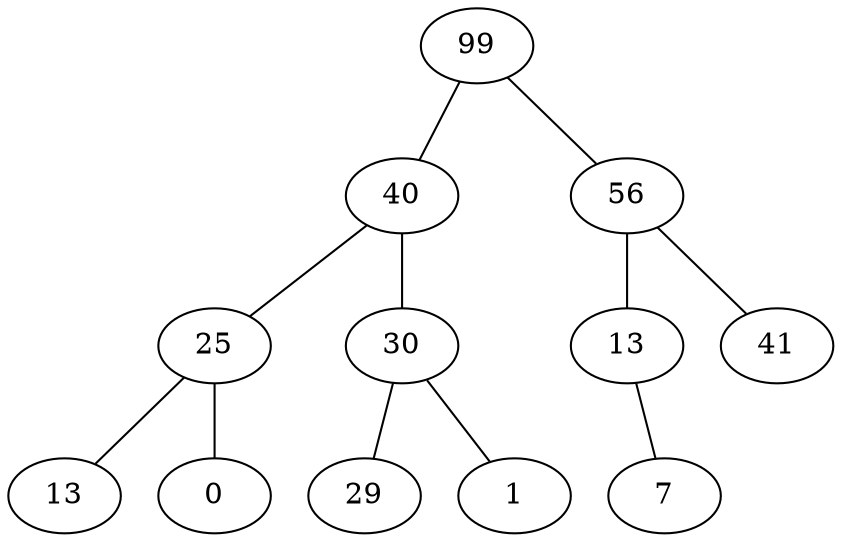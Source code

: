 graph BinaryHeap {

    99 -- 40
    99 -- 56
    
    40 -- 25
    40 -- 30
    
    56 -- a
    56 -- 41

    25 -- b
    25 -- 0

    30 -- 29
    30 -- 1

    a -- 7

    a[label="13"]
    b[label="13"]

}